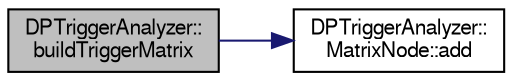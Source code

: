 digraph "DPTriggerAnalyzer::buildTriggerMatrix"
{
  bgcolor="transparent";
  edge [fontname="FreeSans",fontsize="10",labelfontname="FreeSans",labelfontsize="10"];
  node [fontname="FreeSans",fontsize="10",shape=record];
  rankdir="LR";
  Node1 [label="DPTriggerAnalyzer::\lbuildTriggerMatrix",height=0.2,width=0.4,color="black", fillcolor="grey75", style="filled" fontcolor="black"];
  Node1 -> Node2 [color="midnightblue",fontsize="10",style="solid",fontname="FreeSans"];
  Node2 [label="DPTriggerAnalyzer::\lMatrixNode::add",height=0.2,width=0.4,color="black",URL="$dc/d4e/classDPTriggerAnalyzer_1_1MatrixNode.html#ab89a7783dfb3f0e0a9df23b75e5e7bdf",tooltip="add a child "];
}
